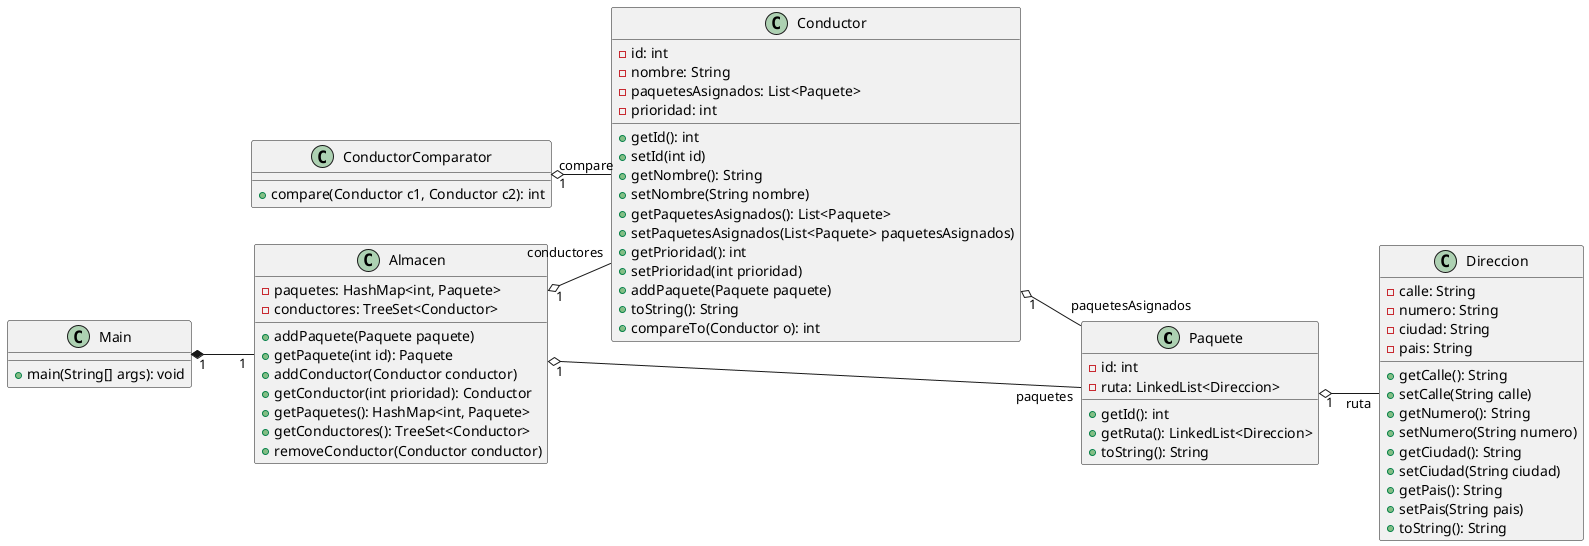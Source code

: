 @startuml UML
left to right direction


together {
  class Paquete
  class Direccion
}

together {
  class Almacen
  class Direccion
}

class Paquete {
  - id: int
  - ruta: LinkedList<Direccion>

  + getId(): int
  + getRuta(): LinkedList<Direccion>
  + toString(): String
}

class Direccion {
  - calle: String
  - numero: String
  - ciudad: String
  - pais: String

  + getCalle(): String
  + setCalle(String calle)
  + getNumero(): String
  + setNumero(String numero)
  + getCiudad(): String
  + setCiudad(String ciudad)
  + getPais(): String
  + setPais(String pais)
  + toString(): String
}

class Conductor {
  - id: int
  - nombre: String
  - paquetesAsignados: List<Paquete>
  - prioridad: int

  + getId(): int
  + setId(int id)
  + getNombre(): String
  + setNombre(String nombre)
  + getPaquetesAsignados(): List<Paquete>
  + setPaquetesAsignados(List<Paquete> paquetesAsignados)
  + getPrioridad(): int
  + setPrioridad(int prioridad)
  + addPaquete(Paquete paquete)
  + toString(): String
  + compareTo(Conductor o): int
}

class Almacen {
  - paquetes: HashMap<int, Paquete>
  - conductores: TreeSet<Conductor>

  + addPaquete(Paquete paquete)
  + getPaquete(int id): Paquete
  + addConductor(Conductor conductor)
  + getConductor(int prioridad): Conductor
  + getPaquetes(): HashMap<int, Paquete>
  + getConductores(): TreeSet<Conductor>
  + removeConductor(Conductor conductor)

}

class ConductorComparator {
  + compare(Conductor c1, Conductor c2): int
}

class Main {
  + main(String[] args): void
}

Paquete "1" o-- "ruta" Direccion
Conductor "1" o-- "paquetesAsignados" Paquete
Almacen "1" o-- "paquetes" Paquete
Almacen "1" o-- "conductores" Conductor
Main "1" *-- "1" Almacen
ConductorComparator "1" o-- "compare" Conductor

@enduml
